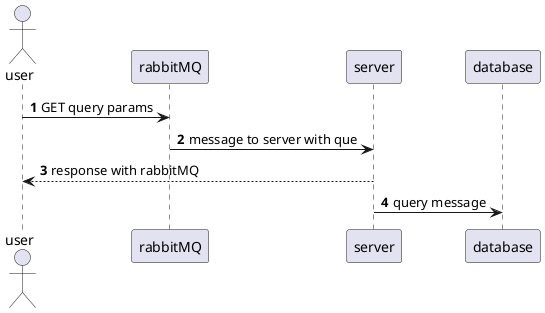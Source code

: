 @startuml
autonumber
actor user as us
participant rabbitMQ as rb
participant server as sv 
participant database as db

us -> rb: GET query params

rb -> sv: message to server with que
sv --> us: response with rabbitMQ
sv ->db: query message